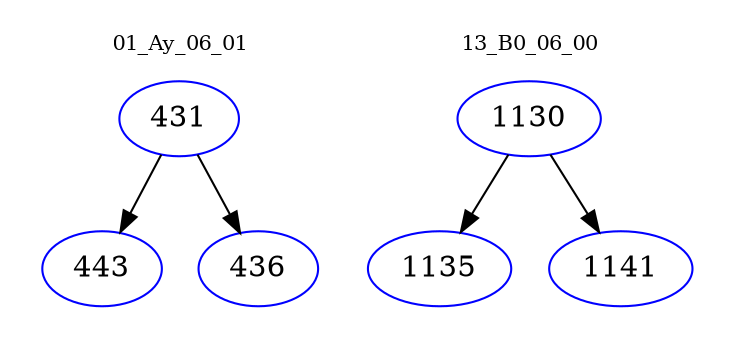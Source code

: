 digraph{
subgraph cluster_0 {
color = white
label = "01_Ay_06_01";
fontsize=10;
T0_431 [label="431", color="blue"]
T0_431 -> T0_443 [color="black"]
T0_443 [label="443", color="blue"]
T0_431 -> T0_436 [color="black"]
T0_436 [label="436", color="blue"]
}
subgraph cluster_1 {
color = white
label = "13_B0_06_00";
fontsize=10;
T1_1130 [label="1130", color="blue"]
T1_1130 -> T1_1135 [color="black"]
T1_1135 [label="1135", color="blue"]
T1_1130 -> T1_1141 [color="black"]
T1_1141 [label="1141", color="blue"]
}
}
